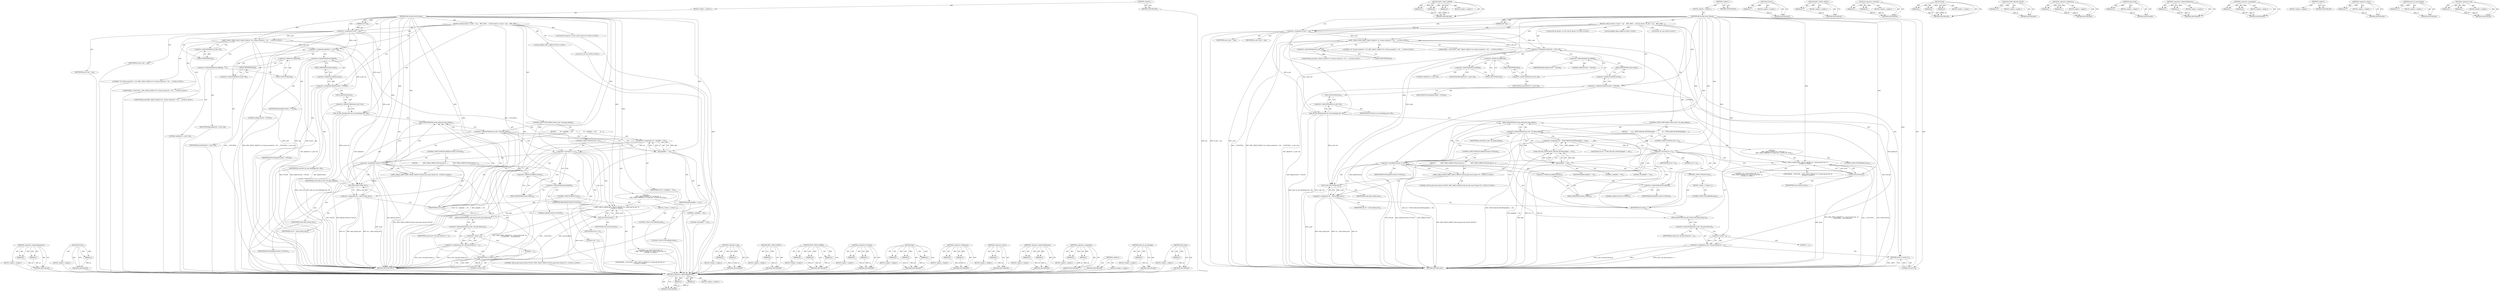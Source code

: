digraph "&lt;operator&gt;.and" {
vulnerable_140 [label=<(METHOD,&lt;operator&gt;.indirectIndexAccess)>];
vulnerable_141 [label=<(PARAM,p1)>];
vulnerable_142 [label=<(PARAM,p2)>];
vulnerable_143 [label=<(BLOCK,&lt;empty&gt;,&lt;empty&gt;)>];
vulnerable_144 [label=<(METHOD_RETURN,ANY)>];
vulnerable_166 [label=<(METHOD,strerror)>];
vulnerable_167 [label=<(PARAM,p1)>];
vulnerable_168 [label=<(BLOCK,&lt;empty&gt;,&lt;empty&gt;)>];
vulnerable_169 [label=<(METHOD_RETURN,ANY)>];
vulnerable_6 [label=<(METHOD,&lt;global&gt;)<SUB>1</SUB>>];
vulnerable_7 [label=<(BLOCK,&lt;empty&gt;,&lt;empty&gt;)<SUB>1</SUB>>];
vulnerable_8 [label=<(METHOD,btif_hh_poll_event_thread)<SUB>1</SUB>>];
vulnerable_9 [label=<(PARAM,void *arg)<SUB>1</SUB>>];
vulnerable_10 [label=<(BLOCK,{
 btif_hh_device_t *p_dev = arg;
    APPL_TRAC...,{
 btif_hh_device_t *p_dev = arg;
    APPL_TRAC...)<SUB>2</SUB>>];
vulnerable_11 [label="<(LOCAL,btif_hh_device_t* p_dev: btif_hh_device_t*)<SUB>3</SUB>>"];
vulnerable_12 [label=<(&lt;operator&gt;.assignment,*p_dev = arg)<SUB>3</SUB>>];
vulnerable_13 [label=<(IDENTIFIER,p_dev,*p_dev = arg)<SUB>3</SUB>>];
vulnerable_14 [label=<(IDENTIFIER,arg,*p_dev = arg)<SUB>3</SUB>>];
vulnerable_15 [label="<(APPL_TRACE_DEBUG,APPL_TRACE_DEBUG(&quot;%s: Thread created fd = %d&quot;, ...)<SUB>4</SUB>>"];
vulnerable_16 [label="<(LITERAL,&quot;%s: Thread created fd = %d&quot;,APPL_TRACE_DEBUG(&quot;%s: Thread created fd = %d&quot;, ...)<SUB>4</SUB>>"];
vulnerable_17 [label="<(IDENTIFIER,__FUNCTION__,APPL_TRACE_DEBUG(&quot;%s: Thread created fd = %d&quot;, ...)<SUB>4</SUB>>"];
vulnerable_18 [label=<(&lt;operator&gt;.indirectFieldAccess,p_dev-&gt;fd)<SUB>4</SUB>>];
vulnerable_19 [label="<(IDENTIFIER,p_dev,APPL_TRACE_DEBUG(&quot;%s: Thread created fd = %d&quot;, ...)<SUB>4</SUB>>"];
vulnerable_20 [label=<(FIELD_IDENTIFIER,fd,fd)<SUB>4</SUB>>];
vulnerable_21 [label="<(LOCAL,pollfd[1] pfds: pollfd[1])<SUB>5</SUB>>"];
vulnerable_22 [label="<(LOCAL,int ret: int)<SUB>6</SUB>>"];
vulnerable_23 [label=<(&lt;operator&gt;.assignment,pfds[0].fd = p_dev-&gt;fd)<SUB>8</SUB>>];
vulnerable_24 [label=<(&lt;operator&gt;.fieldAccess,pfds[0].fd)<SUB>8</SUB>>];
vulnerable_25 [label=<(&lt;operator&gt;.indirectIndexAccess,pfds[0])<SUB>8</SUB>>];
vulnerable_26 [label=<(IDENTIFIER,pfds,pfds[0].fd = p_dev-&gt;fd)<SUB>8</SUB>>];
vulnerable_27 [label=<(LITERAL,0,pfds[0].fd = p_dev-&gt;fd)<SUB>8</SUB>>];
vulnerable_28 [label=<(FIELD_IDENTIFIER,fd,fd)<SUB>8</SUB>>];
vulnerable_29 [label=<(&lt;operator&gt;.indirectFieldAccess,p_dev-&gt;fd)<SUB>8</SUB>>];
vulnerable_30 [label=<(IDENTIFIER,p_dev,pfds[0].fd = p_dev-&gt;fd)<SUB>8</SUB>>];
vulnerable_31 [label=<(FIELD_IDENTIFIER,fd,fd)<SUB>8</SUB>>];
vulnerable_32 [label=<(&lt;operator&gt;.assignment,pfds[0].events = POLLIN)<SUB>9</SUB>>];
vulnerable_33 [label=<(&lt;operator&gt;.fieldAccess,pfds[0].events)<SUB>9</SUB>>];
vulnerable_34 [label=<(&lt;operator&gt;.indirectIndexAccess,pfds[0])<SUB>9</SUB>>];
vulnerable_35 [label=<(IDENTIFIER,pfds,pfds[0].events = POLLIN)<SUB>9</SUB>>];
vulnerable_36 [label=<(LITERAL,0,pfds[0].events = POLLIN)<SUB>9</SUB>>];
vulnerable_37 [label=<(FIELD_IDENTIFIER,events,events)<SUB>9</SUB>>];
vulnerable_38 [label=<(IDENTIFIER,POLLIN,pfds[0].events = POLLIN)<SUB>9</SUB>>];
vulnerable_39 [label=<(uhid_set_non_blocking,uhid_set_non_blocking(p_dev-&gt;fd))<SUB>12</SUB>>];
vulnerable_40 [label=<(&lt;operator&gt;.indirectFieldAccess,p_dev-&gt;fd)<SUB>12</SUB>>];
vulnerable_41 [label=<(IDENTIFIER,p_dev,uhid_set_non_blocking(p_dev-&gt;fd))<SUB>12</SUB>>];
vulnerable_42 [label=<(FIELD_IDENTIFIER,fd,fd)<SUB>12</SUB>>];
vulnerable_43 [label=<(CONTROL_STRUCTURE,WHILE,while (p_dev-&gt;hh_keep_polling))<SUB>14</SUB>>];
vulnerable_44 [label=<(&lt;operator&gt;.indirectFieldAccess,p_dev-&gt;hh_keep_polling)<SUB>14</SUB>>];
vulnerable_45 [label=<(IDENTIFIER,p_dev,while (p_dev-&gt;hh_keep_polling))<SUB>14</SUB>>];
vulnerable_46 [label=<(FIELD_IDENTIFIER,hh_keep_polling,hh_keep_polling)<SUB>14</SUB>>];
vulnerable_47 [label=<(BLOCK,{
        ret = poll(pfds, 1, 50);
         if ...,{
        ret = poll(pfds, 1, 50);
         if ...)<SUB>14</SUB>>];
vulnerable_48 [label=<(&lt;operator&gt;.assignment,ret = poll(pfds, 1, 50))<SUB>15</SUB>>];
vulnerable_49 [label=<(IDENTIFIER,ret,ret = poll(pfds, 1, 50))<SUB>15</SUB>>];
vulnerable_50 [label=<(poll,poll(pfds, 1, 50))<SUB>15</SUB>>];
vulnerable_51 [label=<(IDENTIFIER,pfds,poll(pfds, 1, 50))<SUB>15</SUB>>];
vulnerable_52 [label=<(LITERAL,1,poll(pfds, 1, 50))<SUB>15</SUB>>];
vulnerable_53 [label=<(LITERAL,50,poll(pfds, 1, 50))<SUB>15</SUB>>];
vulnerable_54 [label=<(CONTROL_STRUCTURE,IF,if (ret &lt; 0))<SUB>16</SUB>>];
vulnerable_55 [label=<(&lt;operator&gt;.lessThan,ret &lt; 0)<SUB>16</SUB>>];
vulnerable_56 [label=<(IDENTIFIER,ret,ret &lt; 0)<SUB>16</SUB>>];
vulnerable_57 [label=<(LITERAL,0,ret &lt; 0)<SUB>16</SUB>>];
vulnerable_58 [label="<(BLOCK,{
             APPL_TRACE_ERROR(&quot;%s: Cannot pol...,{
             APPL_TRACE_ERROR(&quot;%s: Cannot pol...)<SUB>16</SUB>>"];
vulnerable_59 [label="<(APPL_TRACE_ERROR,APPL_TRACE_ERROR(&quot;%s: Cannot poll for fds: %s\n...)<SUB>17</SUB>>"];
vulnerable_60 [label="<(LITERAL,&quot;%s: Cannot poll for fds: %s\n&quot;,APPL_TRACE_ERROR(&quot;%s: Cannot poll for fds: %s\n...)<SUB>17</SUB>>"];
vulnerable_61 [label="<(IDENTIFIER,__FUNCTION__,APPL_TRACE_ERROR(&quot;%s: Cannot poll for fds: %s\n...)<SUB>17</SUB>>"];
vulnerable_62 [label=<(strerror,strerror(errno))<SUB>17</SUB>>];
vulnerable_63 [label=<(IDENTIFIER,errno,strerror(errno))<SUB>17</SUB>>];
vulnerable_64 [label=<(CONTROL_STRUCTURE,BREAK,break;)<SUB>18</SUB>>];
vulnerable_65 [label=<(CONTROL_STRUCTURE,IF,if (pfds[0].revents &amp; POLLIN))<SUB>20</SUB>>];
vulnerable_66 [label=<(&lt;operator&gt;.and,pfds[0].revents &amp; POLLIN)<SUB>20</SUB>>];
vulnerable_67 [label=<(&lt;operator&gt;.fieldAccess,pfds[0].revents)<SUB>20</SUB>>];
vulnerable_68 [label=<(&lt;operator&gt;.indirectIndexAccess,pfds[0])<SUB>20</SUB>>];
vulnerable_69 [label=<(IDENTIFIER,pfds,pfds[0].revents &amp; POLLIN)<SUB>20</SUB>>];
vulnerable_70 [label=<(LITERAL,0,pfds[0].revents &amp; POLLIN)<SUB>20</SUB>>];
vulnerable_71 [label=<(FIELD_IDENTIFIER,revents,revents)<SUB>20</SUB>>];
vulnerable_72 [label=<(IDENTIFIER,POLLIN,pfds[0].revents &amp; POLLIN)<SUB>20</SUB>>];
vulnerable_73 [label=<(BLOCK,{
            APPL_TRACE_DEBUG(&quot;btif_hh_poll_ev...,{
            APPL_TRACE_DEBUG(&quot;btif_hh_poll_ev...)<SUB>20</SUB>>];
vulnerable_74 [label="<(APPL_TRACE_DEBUG,APPL_TRACE_DEBUG(&quot;btif_hh_poll_event_thread: PO...)<SUB>21</SUB>>"];
vulnerable_75 [label="<(LITERAL,&quot;btif_hh_poll_event_thread: POLLIN&quot;,APPL_TRACE_DEBUG(&quot;btif_hh_poll_event_thread: PO...)<SUB>21</SUB>>"];
vulnerable_76 [label=<(&lt;operator&gt;.assignment,ret = uhid_event(p_dev))<SUB>22</SUB>>];
vulnerable_77 [label=<(IDENTIFIER,ret,ret = uhid_event(p_dev))<SUB>22</SUB>>];
vulnerable_78 [label=<(uhid_event,uhid_event(p_dev))<SUB>22</SUB>>];
vulnerable_79 [label=<(IDENTIFIER,p_dev,uhid_event(p_dev))<SUB>22</SUB>>];
vulnerable_80 [label=<(CONTROL_STRUCTURE,IF,if (ret))<SUB>23</SUB>>];
vulnerable_81 [label=<(IDENTIFIER,ret,if (ret))<SUB>23</SUB>>];
vulnerable_82 [label=<(BLOCK,{
 break;
 },{
 break;
 })<SUB>23</SUB>>];
vulnerable_83 [label=<(CONTROL_STRUCTURE,BREAK,break;)<SUB>24</SUB>>];
vulnerable_84 [label=<(&lt;operator&gt;.assignment,p_dev-&gt;hh_poll_thread_id = -1)<SUB>29</SUB>>];
vulnerable_85 [label=<(&lt;operator&gt;.indirectFieldAccess,p_dev-&gt;hh_poll_thread_id)<SUB>29</SUB>>];
vulnerable_86 [label=<(IDENTIFIER,p_dev,p_dev-&gt;hh_poll_thread_id = -1)<SUB>29</SUB>>];
vulnerable_87 [label=<(FIELD_IDENTIFIER,hh_poll_thread_id,hh_poll_thread_id)<SUB>29</SUB>>];
vulnerable_88 [label=<(&lt;operator&gt;.minus,-1)<SUB>29</SUB>>];
vulnerable_89 [label=<(LITERAL,1,-1)<SUB>29</SUB>>];
vulnerable_90 [label=<(RETURN,return 0;,return 0;)<SUB>30</SUB>>];
vulnerable_91 [label=<(LITERAL,0,return 0;)<SUB>30</SUB>>];
vulnerable_92 [label=<(METHOD_RETURN,void*)<SUB>1</SUB>>];
vulnerable_94 [label=<(METHOD_RETURN,ANY)<SUB>1</SUB>>];
vulnerable_170 [label=<(METHOD,&lt;operator&gt;.and)>];
vulnerable_171 [label=<(PARAM,p1)>];
vulnerable_172 [label=<(PARAM,p2)>];
vulnerable_173 [label=<(BLOCK,&lt;empty&gt;,&lt;empty&gt;)>];
vulnerable_174 [label=<(METHOD_RETURN,ANY)>];
vulnerable_126 [label=<(METHOD,APPL_TRACE_DEBUG)>];
vulnerable_127 [label=<(PARAM,p1)>];
vulnerable_128 [label=<(BLOCK,&lt;empty&gt;,&lt;empty&gt;)>];
vulnerable_129 [label=<(METHOD_RETURN,ANY)>];
vulnerable_160 [label=<(METHOD,APPL_TRACE_ERROR)>];
vulnerable_161 [label=<(PARAM,p1)>];
vulnerable_162 [label=<(PARAM,p2)>];
vulnerable_163 [label=<(PARAM,p3)>];
vulnerable_164 [label=<(BLOCK,&lt;empty&gt;,&lt;empty&gt;)>];
vulnerable_165 [label=<(METHOD_RETURN,ANY)>];
vulnerable_155 [label=<(METHOD,&lt;operator&gt;.lessThan)>];
vulnerable_156 [label=<(PARAM,p1)>];
vulnerable_157 [label=<(PARAM,p2)>];
vulnerable_158 [label=<(BLOCK,&lt;empty&gt;,&lt;empty&gt;)>];
vulnerable_159 [label=<(METHOD_RETURN,ANY)>];
vulnerable_149 [label=<(METHOD,poll)>];
vulnerable_150 [label=<(PARAM,p1)>];
vulnerable_151 [label=<(PARAM,p2)>];
vulnerable_152 [label=<(PARAM,p3)>];
vulnerable_153 [label=<(BLOCK,&lt;empty&gt;,&lt;empty&gt;)>];
vulnerable_154 [label=<(METHOD_RETURN,ANY)>];
vulnerable_135 [label=<(METHOD,&lt;operator&gt;.fieldAccess)>];
vulnerable_136 [label=<(PARAM,p1)>];
vulnerable_137 [label=<(PARAM,p2)>];
vulnerable_138 [label=<(BLOCK,&lt;empty&gt;,&lt;empty&gt;)>];
vulnerable_139 [label=<(METHOD_RETURN,ANY)>];
vulnerable_179 [label=<(METHOD,&lt;operator&gt;.minus)>];
vulnerable_180 [label=<(PARAM,p1)>];
vulnerable_181 [label=<(BLOCK,&lt;empty&gt;,&lt;empty&gt;)>];
vulnerable_182 [label=<(METHOD_RETURN,ANY)>];
vulnerable_130 [label=<(METHOD,&lt;operator&gt;.indirectFieldAccess)>];
vulnerable_131 [label=<(PARAM,p1)>];
vulnerable_132 [label=<(PARAM,p2)>];
vulnerable_133 [label=<(BLOCK,&lt;empty&gt;,&lt;empty&gt;)>];
vulnerable_134 [label=<(METHOD_RETURN,ANY)>];
vulnerable_121 [label=<(METHOD,&lt;operator&gt;.assignment)>];
vulnerable_122 [label=<(PARAM,p1)>];
vulnerable_123 [label=<(PARAM,p2)>];
vulnerable_124 [label=<(BLOCK,&lt;empty&gt;,&lt;empty&gt;)>];
vulnerable_125 [label=<(METHOD_RETURN,ANY)>];
vulnerable_115 [label=<(METHOD,&lt;global&gt;)<SUB>1</SUB>>];
vulnerable_116 [label=<(BLOCK,&lt;empty&gt;,&lt;empty&gt;)>];
vulnerable_117 [label=<(METHOD_RETURN,ANY)>];
vulnerable_145 [label=<(METHOD,uhid_set_non_blocking)>];
vulnerable_146 [label=<(PARAM,p1)>];
vulnerable_147 [label=<(BLOCK,&lt;empty&gt;,&lt;empty&gt;)>];
vulnerable_148 [label=<(METHOD_RETURN,ANY)>];
vulnerable_175 [label=<(METHOD,uhid_event)>];
vulnerable_176 [label=<(PARAM,p1)>];
vulnerable_177 [label=<(BLOCK,&lt;empty&gt;,&lt;empty&gt;)>];
vulnerable_178 [label=<(METHOD_RETURN,ANY)>];
fixed_141 [label=<(METHOD,&lt;operator&gt;.indirectIndexAccess)>];
fixed_142 [label=<(PARAM,p1)>];
fixed_143 [label=<(PARAM,p2)>];
fixed_144 [label=<(BLOCK,&lt;empty&gt;,&lt;empty&gt;)>];
fixed_145 [label=<(METHOD_RETURN,ANY)>];
fixed_165 [label=<(METHOD,APPL_TRACE_ERROR)>];
fixed_166 [label=<(PARAM,p1)>];
fixed_167 [label=<(PARAM,p2)>];
fixed_168 [label=<(PARAM,p3)>];
fixed_169 [label=<(BLOCK,&lt;empty&gt;,&lt;empty&gt;)>];
fixed_170 [label=<(METHOD_RETURN,ANY)>];
fixed_6 [label=<(METHOD,&lt;global&gt;)<SUB>1</SUB>>];
fixed_7 [label=<(BLOCK,&lt;empty&gt;,&lt;empty&gt;)<SUB>1</SUB>>];
fixed_8 [label=<(METHOD,btif_hh_poll_event_thread)<SUB>1</SUB>>];
fixed_9 [label=<(PARAM,void *arg)<SUB>1</SUB>>];
fixed_10 [label=<(BLOCK,{
 btif_hh_device_t *p_dev = arg;
    APPL_TRAC...,{
 btif_hh_device_t *p_dev = arg;
    APPL_TRAC...)<SUB>2</SUB>>];
fixed_11 [label="<(LOCAL,btif_hh_device_t* p_dev: btif_hh_device_t*)<SUB>3</SUB>>"];
fixed_12 [label=<(&lt;operator&gt;.assignment,*p_dev = arg)<SUB>3</SUB>>];
fixed_13 [label=<(IDENTIFIER,p_dev,*p_dev = arg)<SUB>3</SUB>>];
fixed_14 [label=<(IDENTIFIER,arg,*p_dev = arg)<SUB>3</SUB>>];
fixed_15 [label="<(APPL_TRACE_DEBUG,APPL_TRACE_DEBUG(&quot;%s: Thread created fd = %d&quot;, ...)<SUB>4</SUB>>"];
fixed_16 [label="<(LITERAL,&quot;%s: Thread created fd = %d&quot;,APPL_TRACE_DEBUG(&quot;%s: Thread created fd = %d&quot;, ...)<SUB>4</SUB>>"];
fixed_17 [label="<(IDENTIFIER,__FUNCTION__,APPL_TRACE_DEBUG(&quot;%s: Thread created fd = %d&quot;, ...)<SUB>4</SUB>>"];
fixed_18 [label=<(&lt;operator&gt;.indirectFieldAccess,p_dev-&gt;fd)<SUB>4</SUB>>];
fixed_19 [label="<(IDENTIFIER,p_dev,APPL_TRACE_DEBUG(&quot;%s: Thread created fd = %d&quot;, ...)<SUB>4</SUB>>"];
fixed_20 [label=<(FIELD_IDENTIFIER,fd,fd)<SUB>4</SUB>>];
fixed_21 [label="<(LOCAL,pollfd[1] pfds: pollfd[1])<SUB>5</SUB>>"];
fixed_22 [label="<(LOCAL,int ret: int)<SUB>6</SUB>>"];
fixed_23 [label=<(&lt;operator&gt;.assignment,pfds[0].fd = p_dev-&gt;fd)<SUB>8</SUB>>];
fixed_24 [label=<(&lt;operator&gt;.fieldAccess,pfds[0].fd)<SUB>8</SUB>>];
fixed_25 [label=<(&lt;operator&gt;.indirectIndexAccess,pfds[0])<SUB>8</SUB>>];
fixed_26 [label=<(IDENTIFIER,pfds,pfds[0].fd = p_dev-&gt;fd)<SUB>8</SUB>>];
fixed_27 [label=<(LITERAL,0,pfds[0].fd = p_dev-&gt;fd)<SUB>8</SUB>>];
fixed_28 [label=<(FIELD_IDENTIFIER,fd,fd)<SUB>8</SUB>>];
fixed_29 [label=<(&lt;operator&gt;.indirectFieldAccess,p_dev-&gt;fd)<SUB>8</SUB>>];
fixed_30 [label=<(IDENTIFIER,p_dev,pfds[0].fd = p_dev-&gt;fd)<SUB>8</SUB>>];
fixed_31 [label=<(FIELD_IDENTIFIER,fd,fd)<SUB>8</SUB>>];
fixed_32 [label=<(&lt;operator&gt;.assignment,pfds[0].events = POLLIN)<SUB>9</SUB>>];
fixed_33 [label=<(&lt;operator&gt;.fieldAccess,pfds[0].events)<SUB>9</SUB>>];
fixed_34 [label=<(&lt;operator&gt;.indirectIndexAccess,pfds[0])<SUB>9</SUB>>];
fixed_35 [label=<(IDENTIFIER,pfds,pfds[0].events = POLLIN)<SUB>9</SUB>>];
fixed_36 [label=<(LITERAL,0,pfds[0].events = POLLIN)<SUB>9</SUB>>];
fixed_37 [label=<(FIELD_IDENTIFIER,events,events)<SUB>9</SUB>>];
fixed_38 [label=<(IDENTIFIER,POLLIN,pfds[0].events = POLLIN)<SUB>9</SUB>>];
fixed_39 [label=<(uhid_set_non_blocking,uhid_set_non_blocking(p_dev-&gt;fd))<SUB>12</SUB>>];
fixed_40 [label=<(&lt;operator&gt;.indirectFieldAccess,p_dev-&gt;fd)<SUB>12</SUB>>];
fixed_41 [label=<(IDENTIFIER,p_dev,uhid_set_non_blocking(p_dev-&gt;fd))<SUB>12</SUB>>];
fixed_42 [label=<(FIELD_IDENTIFIER,fd,fd)<SUB>12</SUB>>];
fixed_43 [label=<(CONTROL_STRUCTURE,WHILE,while (p_dev-&gt;hh_keep_polling))<SUB>14</SUB>>];
fixed_44 [label=<(&lt;operator&gt;.indirectFieldAccess,p_dev-&gt;hh_keep_polling)<SUB>14</SUB>>];
fixed_45 [label=<(IDENTIFIER,p_dev,while (p_dev-&gt;hh_keep_polling))<SUB>14</SUB>>];
fixed_46 [label=<(FIELD_IDENTIFIER,hh_keep_polling,hh_keep_polling)<SUB>14</SUB>>];
fixed_47 [label=<(BLOCK,{
        ret = TEMP_FAILURE_RETRY(poll(pfds, 1...,{
        ret = TEMP_FAILURE_RETRY(poll(pfds, 1...)<SUB>14</SUB>>];
fixed_48 [label=<(&lt;operator&gt;.assignment,ret = TEMP_FAILURE_RETRY(poll(pfds, 1, 50)))<SUB>15</SUB>>];
fixed_49 [label=<(IDENTIFIER,ret,ret = TEMP_FAILURE_RETRY(poll(pfds, 1, 50)))<SUB>15</SUB>>];
fixed_50 [label=<(TEMP_FAILURE_RETRY,TEMP_FAILURE_RETRY(poll(pfds, 1, 50)))<SUB>15</SUB>>];
fixed_51 [label=<(poll,poll(pfds, 1, 50))<SUB>15</SUB>>];
fixed_52 [label=<(IDENTIFIER,pfds,poll(pfds, 1, 50))<SUB>15</SUB>>];
fixed_53 [label=<(LITERAL,1,poll(pfds, 1, 50))<SUB>15</SUB>>];
fixed_54 [label=<(LITERAL,50,poll(pfds, 1, 50))<SUB>15</SUB>>];
fixed_55 [label=<(CONTROL_STRUCTURE,IF,if (ret &lt; 0))<SUB>16</SUB>>];
fixed_56 [label=<(&lt;operator&gt;.lessThan,ret &lt; 0)<SUB>16</SUB>>];
fixed_57 [label=<(IDENTIFIER,ret,ret &lt; 0)<SUB>16</SUB>>];
fixed_58 [label=<(LITERAL,0,ret &lt; 0)<SUB>16</SUB>>];
fixed_59 [label="<(BLOCK,{
             APPL_TRACE_ERROR(&quot;%s: Cannot pol...,{
             APPL_TRACE_ERROR(&quot;%s: Cannot pol...)<SUB>16</SUB>>"];
fixed_60 [label="<(APPL_TRACE_ERROR,APPL_TRACE_ERROR(&quot;%s: Cannot poll for fds: %s\n...)<SUB>17</SUB>>"];
fixed_61 [label="<(LITERAL,&quot;%s: Cannot poll for fds: %s\n&quot;,APPL_TRACE_ERROR(&quot;%s: Cannot poll for fds: %s\n...)<SUB>17</SUB>>"];
fixed_62 [label="<(IDENTIFIER,__FUNCTION__,APPL_TRACE_ERROR(&quot;%s: Cannot poll for fds: %s\n...)<SUB>17</SUB>>"];
fixed_63 [label=<(strerror,strerror(errno))<SUB>17</SUB>>];
fixed_64 [label=<(IDENTIFIER,errno,strerror(errno))<SUB>17</SUB>>];
fixed_65 [label=<(CONTROL_STRUCTURE,BREAK,break;)<SUB>18</SUB>>];
fixed_66 [label=<(CONTROL_STRUCTURE,IF,if (pfds[0].revents &amp; POLLIN))<SUB>20</SUB>>];
fixed_67 [label=<(&lt;operator&gt;.and,pfds[0].revents &amp; POLLIN)<SUB>20</SUB>>];
fixed_68 [label=<(&lt;operator&gt;.fieldAccess,pfds[0].revents)<SUB>20</SUB>>];
fixed_69 [label=<(&lt;operator&gt;.indirectIndexAccess,pfds[0])<SUB>20</SUB>>];
fixed_70 [label=<(IDENTIFIER,pfds,pfds[0].revents &amp; POLLIN)<SUB>20</SUB>>];
fixed_71 [label=<(LITERAL,0,pfds[0].revents &amp; POLLIN)<SUB>20</SUB>>];
fixed_72 [label=<(FIELD_IDENTIFIER,revents,revents)<SUB>20</SUB>>];
fixed_73 [label=<(IDENTIFIER,POLLIN,pfds[0].revents &amp; POLLIN)<SUB>20</SUB>>];
fixed_74 [label=<(BLOCK,{
            APPL_TRACE_DEBUG(&quot;btif_hh_poll_ev...,{
            APPL_TRACE_DEBUG(&quot;btif_hh_poll_ev...)<SUB>20</SUB>>];
fixed_75 [label="<(APPL_TRACE_DEBUG,APPL_TRACE_DEBUG(&quot;btif_hh_poll_event_thread: PO...)<SUB>21</SUB>>"];
fixed_76 [label="<(LITERAL,&quot;btif_hh_poll_event_thread: POLLIN&quot;,APPL_TRACE_DEBUG(&quot;btif_hh_poll_event_thread: PO...)<SUB>21</SUB>>"];
fixed_77 [label=<(&lt;operator&gt;.assignment,ret = uhid_event(p_dev))<SUB>22</SUB>>];
fixed_78 [label=<(IDENTIFIER,ret,ret = uhid_event(p_dev))<SUB>22</SUB>>];
fixed_79 [label=<(uhid_event,uhid_event(p_dev))<SUB>22</SUB>>];
fixed_80 [label=<(IDENTIFIER,p_dev,uhid_event(p_dev))<SUB>22</SUB>>];
fixed_81 [label=<(CONTROL_STRUCTURE,IF,if (ret))<SUB>23</SUB>>];
fixed_82 [label=<(IDENTIFIER,ret,if (ret))<SUB>23</SUB>>];
fixed_83 [label=<(BLOCK,{
 break;
 },{
 break;
 })<SUB>23</SUB>>];
fixed_84 [label=<(CONTROL_STRUCTURE,BREAK,break;)<SUB>24</SUB>>];
fixed_85 [label=<(&lt;operator&gt;.assignment,p_dev-&gt;hh_poll_thread_id = -1)<SUB>29</SUB>>];
fixed_86 [label=<(&lt;operator&gt;.indirectFieldAccess,p_dev-&gt;hh_poll_thread_id)<SUB>29</SUB>>];
fixed_87 [label=<(IDENTIFIER,p_dev,p_dev-&gt;hh_poll_thread_id = -1)<SUB>29</SUB>>];
fixed_88 [label=<(FIELD_IDENTIFIER,hh_poll_thread_id,hh_poll_thread_id)<SUB>29</SUB>>];
fixed_89 [label=<(&lt;operator&gt;.minus,-1)<SUB>29</SUB>>];
fixed_90 [label=<(LITERAL,1,-1)<SUB>29</SUB>>];
fixed_91 [label=<(RETURN,return 0;,return 0;)<SUB>30</SUB>>];
fixed_92 [label=<(LITERAL,0,return 0;)<SUB>30</SUB>>];
fixed_93 [label=<(METHOD_RETURN,void*)<SUB>1</SUB>>];
fixed_95 [label=<(METHOD_RETURN,ANY)<SUB>1</SUB>>];
fixed_171 [label=<(METHOD,strerror)>];
fixed_172 [label=<(PARAM,p1)>];
fixed_173 [label=<(BLOCK,&lt;empty&gt;,&lt;empty&gt;)>];
fixed_174 [label=<(METHOD_RETURN,ANY)>];
fixed_127 [label=<(METHOD,APPL_TRACE_DEBUG)>];
fixed_128 [label=<(PARAM,p1)>];
fixed_129 [label=<(BLOCK,&lt;empty&gt;,&lt;empty&gt;)>];
fixed_130 [label=<(METHOD_RETURN,ANY)>];
fixed_160 [label=<(METHOD,&lt;operator&gt;.lessThan)>];
fixed_161 [label=<(PARAM,p1)>];
fixed_162 [label=<(PARAM,p2)>];
fixed_163 [label=<(BLOCK,&lt;empty&gt;,&lt;empty&gt;)>];
fixed_164 [label=<(METHOD_RETURN,ANY)>];
fixed_154 [label=<(METHOD,poll)>];
fixed_155 [label=<(PARAM,p1)>];
fixed_156 [label=<(PARAM,p2)>];
fixed_157 [label=<(PARAM,p3)>];
fixed_158 [label=<(BLOCK,&lt;empty&gt;,&lt;empty&gt;)>];
fixed_159 [label=<(METHOD_RETURN,ANY)>];
fixed_150 [label=<(METHOD,TEMP_FAILURE_RETRY)>];
fixed_151 [label=<(PARAM,p1)>];
fixed_152 [label=<(BLOCK,&lt;empty&gt;,&lt;empty&gt;)>];
fixed_153 [label=<(METHOD_RETURN,ANY)>];
fixed_136 [label=<(METHOD,&lt;operator&gt;.fieldAccess)>];
fixed_137 [label=<(PARAM,p1)>];
fixed_138 [label=<(PARAM,p2)>];
fixed_139 [label=<(BLOCK,&lt;empty&gt;,&lt;empty&gt;)>];
fixed_140 [label=<(METHOD_RETURN,ANY)>];
fixed_180 [label=<(METHOD,uhid_event)>];
fixed_181 [label=<(PARAM,p1)>];
fixed_182 [label=<(BLOCK,&lt;empty&gt;,&lt;empty&gt;)>];
fixed_183 [label=<(METHOD_RETURN,ANY)>];
fixed_131 [label=<(METHOD,&lt;operator&gt;.indirectFieldAccess)>];
fixed_132 [label=<(PARAM,p1)>];
fixed_133 [label=<(PARAM,p2)>];
fixed_134 [label=<(BLOCK,&lt;empty&gt;,&lt;empty&gt;)>];
fixed_135 [label=<(METHOD_RETURN,ANY)>];
fixed_122 [label=<(METHOD,&lt;operator&gt;.assignment)>];
fixed_123 [label=<(PARAM,p1)>];
fixed_124 [label=<(PARAM,p2)>];
fixed_125 [label=<(BLOCK,&lt;empty&gt;,&lt;empty&gt;)>];
fixed_126 [label=<(METHOD_RETURN,ANY)>];
fixed_116 [label=<(METHOD,&lt;global&gt;)<SUB>1</SUB>>];
fixed_117 [label=<(BLOCK,&lt;empty&gt;,&lt;empty&gt;)>];
fixed_118 [label=<(METHOD_RETURN,ANY)>];
fixed_184 [label=<(METHOD,&lt;operator&gt;.minus)>];
fixed_185 [label=<(PARAM,p1)>];
fixed_186 [label=<(BLOCK,&lt;empty&gt;,&lt;empty&gt;)>];
fixed_187 [label=<(METHOD_RETURN,ANY)>];
fixed_146 [label=<(METHOD,uhid_set_non_blocking)>];
fixed_147 [label=<(PARAM,p1)>];
fixed_148 [label=<(BLOCK,&lt;empty&gt;,&lt;empty&gt;)>];
fixed_149 [label=<(METHOD_RETURN,ANY)>];
fixed_175 [label=<(METHOD,&lt;operator&gt;.and)>];
fixed_176 [label=<(PARAM,p1)>];
fixed_177 [label=<(PARAM,p2)>];
fixed_178 [label=<(BLOCK,&lt;empty&gt;,&lt;empty&gt;)>];
fixed_179 [label=<(METHOD_RETURN,ANY)>];
vulnerable_140 -> vulnerable_141  [key=0, label="AST: "];
vulnerable_140 -> vulnerable_141  [key=1, label="DDG: "];
vulnerable_140 -> vulnerable_143  [key=0, label="AST: "];
vulnerable_140 -> vulnerable_142  [key=0, label="AST: "];
vulnerable_140 -> vulnerable_142  [key=1, label="DDG: "];
vulnerable_140 -> vulnerable_144  [key=0, label="AST: "];
vulnerable_140 -> vulnerable_144  [key=1, label="CFG: "];
vulnerable_141 -> vulnerable_144  [key=0, label="DDG: p1"];
vulnerable_142 -> vulnerable_144  [key=0, label="DDG: p2"];
vulnerable_143 -> fixed_141  [key=0];
vulnerable_144 -> fixed_141  [key=0];
vulnerable_166 -> vulnerable_167  [key=0, label="AST: "];
vulnerable_166 -> vulnerable_167  [key=1, label="DDG: "];
vulnerable_166 -> vulnerable_168  [key=0, label="AST: "];
vulnerable_166 -> vulnerable_169  [key=0, label="AST: "];
vulnerable_166 -> vulnerable_169  [key=1, label="CFG: "];
vulnerable_167 -> vulnerable_169  [key=0, label="DDG: p1"];
vulnerable_168 -> fixed_141  [key=0];
vulnerable_169 -> fixed_141  [key=0];
vulnerable_6 -> vulnerable_7  [key=0, label="AST: "];
vulnerable_6 -> vulnerable_94  [key=0, label="AST: "];
vulnerable_6 -> vulnerable_94  [key=1, label="CFG: "];
vulnerable_7 -> vulnerable_8  [key=0, label="AST: "];
vulnerable_8 -> vulnerable_9  [key=0, label="AST: "];
vulnerable_8 -> vulnerable_9  [key=1, label="DDG: "];
vulnerable_8 -> vulnerable_10  [key=0, label="AST: "];
vulnerable_8 -> vulnerable_92  [key=0, label="AST: "];
vulnerable_8 -> vulnerable_12  [key=0, label="CFG: "];
vulnerable_8 -> vulnerable_12  [key=1, label="DDG: "];
vulnerable_8 -> vulnerable_32  [key=0, label="DDG: "];
vulnerable_8 -> vulnerable_90  [key=0, label="DDG: "];
vulnerable_8 -> vulnerable_15  [key=0, label="DDG: "];
vulnerable_8 -> vulnerable_91  [key=0, label="DDG: "];
vulnerable_8 -> vulnerable_88  [key=0, label="DDG: "];
vulnerable_8 -> vulnerable_50  [key=0, label="DDG: "];
vulnerable_8 -> vulnerable_55  [key=0, label="DDG: "];
vulnerable_8 -> vulnerable_66  [key=0, label="DDG: "];
vulnerable_8 -> vulnerable_59  [key=0, label="DDG: "];
vulnerable_8 -> vulnerable_74  [key=0, label="DDG: "];
vulnerable_8 -> vulnerable_81  [key=0, label="DDG: "];
vulnerable_8 -> vulnerable_62  [key=0, label="DDG: "];
vulnerable_8 -> vulnerable_78  [key=0, label="DDG: "];
vulnerable_9 -> vulnerable_12  [key=0, label="DDG: arg"];
vulnerable_10 -> vulnerable_11  [key=0, label="AST: "];
vulnerable_10 -> vulnerable_12  [key=0, label="AST: "];
vulnerable_10 -> vulnerable_15  [key=0, label="AST: "];
vulnerable_10 -> vulnerable_21  [key=0, label="AST: "];
vulnerable_10 -> vulnerable_22  [key=0, label="AST: "];
vulnerable_10 -> vulnerable_23  [key=0, label="AST: "];
vulnerable_10 -> vulnerable_32  [key=0, label="AST: "];
vulnerable_10 -> vulnerable_39  [key=0, label="AST: "];
vulnerable_10 -> vulnerable_43  [key=0, label="AST: "];
vulnerable_10 -> vulnerable_84  [key=0, label="AST: "];
vulnerable_10 -> vulnerable_90  [key=0, label="AST: "];
vulnerable_11 -> fixed_141  [key=0];
vulnerable_12 -> vulnerable_13  [key=0, label="AST: "];
vulnerable_12 -> vulnerable_14  [key=0, label="AST: "];
vulnerable_12 -> vulnerable_20  [key=0, label="CFG: "];
vulnerable_12 -> vulnerable_92  [key=0, label="DDG: p_dev"];
vulnerable_12 -> vulnerable_92  [key=1, label="DDG: arg"];
vulnerable_12 -> vulnerable_92  [key=2, label="DDG: *p_dev = arg"];
vulnerable_12 -> vulnerable_23  [key=0, label="DDG: p_dev"];
vulnerable_12 -> vulnerable_15  [key=0, label="DDG: p_dev"];
vulnerable_12 -> vulnerable_39  [key=0, label="DDG: p_dev"];
vulnerable_12 -> vulnerable_78  [key=0, label="DDG: p_dev"];
vulnerable_13 -> fixed_141  [key=0];
vulnerable_14 -> fixed_141  [key=0];
vulnerable_15 -> vulnerable_16  [key=0, label="AST: "];
vulnerable_15 -> vulnerable_17  [key=0, label="AST: "];
vulnerable_15 -> vulnerable_18  [key=0, label="AST: "];
vulnerable_15 -> vulnerable_25  [key=0, label="CFG: "];
vulnerable_15 -> vulnerable_92  [key=0, label="DDG: __FUNCTION__"];
vulnerable_15 -> vulnerable_92  [key=1, label="DDG: APPL_TRACE_DEBUG(&quot;%s: Thread created fd = %d&quot;, __FUNCTION__, p_dev-&gt;fd)"];
vulnerable_15 -> vulnerable_23  [key=0, label="DDG: p_dev-&gt;fd"];
vulnerable_15 -> vulnerable_39  [key=0, label="DDG: p_dev-&gt;fd"];
vulnerable_15 -> vulnerable_59  [key=0, label="DDG: __FUNCTION__"];
vulnerable_16 -> fixed_141  [key=0];
vulnerable_17 -> fixed_141  [key=0];
vulnerable_18 -> vulnerable_19  [key=0, label="AST: "];
vulnerable_18 -> vulnerable_20  [key=0, label="AST: "];
vulnerable_18 -> vulnerable_15  [key=0, label="CFG: "];
vulnerable_19 -> fixed_141  [key=0];
vulnerable_20 -> vulnerable_18  [key=0, label="CFG: "];
vulnerable_21 -> fixed_141  [key=0];
vulnerable_22 -> fixed_141  [key=0];
vulnerable_23 -> vulnerable_24  [key=0, label="AST: "];
vulnerable_23 -> vulnerable_29  [key=0, label="AST: "];
vulnerable_23 -> vulnerable_34  [key=0, label="CFG: "];
vulnerable_23 -> vulnerable_92  [key=0, label="DDG: pfds[0].fd"];
vulnerable_23 -> vulnerable_92  [key=1, label="DDG: pfds[0].fd = p_dev-&gt;fd"];
vulnerable_24 -> vulnerable_25  [key=0, label="AST: "];
vulnerable_24 -> vulnerable_28  [key=0, label="AST: "];
vulnerable_24 -> vulnerable_31  [key=0, label="CFG: "];
vulnerable_25 -> vulnerable_26  [key=0, label="AST: "];
vulnerable_25 -> vulnerable_27  [key=0, label="AST: "];
vulnerable_25 -> vulnerable_28  [key=0, label="CFG: "];
vulnerable_26 -> fixed_141  [key=0];
vulnerable_27 -> fixed_141  [key=0];
vulnerable_28 -> vulnerable_24  [key=0, label="CFG: "];
vulnerable_29 -> vulnerable_30  [key=0, label="AST: "];
vulnerable_29 -> vulnerable_31  [key=0, label="AST: "];
vulnerable_29 -> vulnerable_23  [key=0, label="CFG: "];
vulnerable_30 -> fixed_141  [key=0];
vulnerable_31 -> vulnerable_29  [key=0, label="CFG: "];
vulnerable_32 -> vulnerable_33  [key=0, label="AST: "];
vulnerable_32 -> vulnerable_38  [key=0, label="AST: "];
vulnerable_32 -> vulnerable_42  [key=0, label="CFG: "];
vulnerable_32 -> vulnerable_92  [key=0, label="DDG: pfds[0].events"];
vulnerable_32 -> vulnerable_92  [key=1, label="DDG: POLLIN"];
vulnerable_32 -> vulnerable_92  [key=2, label="DDG: pfds[0].events = POLLIN"];
vulnerable_33 -> vulnerable_34  [key=0, label="AST: "];
vulnerable_33 -> vulnerable_37  [key=0, label="AST: "];
vulnerable_33 -> vulnerable_32  [key=0, label="CFG: "];
vulnerable_34 -> vulnerable_35  [key=0, label="AST: "];
vulnerable_34 -> vulnerable_36  [key=0, label="AST: "];
vulnerable_34 -> vulnerable_37  [key=0, label="CFG: "];
vulnerable_35 -> fixed_141  [key=0];
vulnerable_36 -> fixed_141  [key=0];
vulnerable_37 -> vulnerable_33  [key=0, label="CFG: "];
vulnerable_38 -> fixed_141  [key=0];
vulnerable_39 -> vulnerable_40  [key=0, label="AST: "];
vulnerable_39 -> vulnerable_46  [key=0, label="CFG: "];
vulnerable_39 -> vulnerable_92  [key=0, label="DDG: p_dev-&gt;fd"];
vulnerable_39 -> vulnerable_92  [key=1, label="DDG: uhid_set_non_blocking(p_dev-&gt;fd)"];
vulnerable_39 -> vulnerable_78  [key=0, label="DDG: p_dev-&gt;fd"];
vulnerable_40 -> vulnerable_41  [key=0, label="AST: "];
vulnerable_40 -> vulnerable_42  [key=0, label="AST: "];
vulnerable_40 -> vulnerable_39  [key=0, label="CFG: "];
vulnerable_41 -> fixed_141  [key=0];
vulnerable_42 -> vulnerable_40  [key=0, label="CFG: "];
vulnerable_43 -> vulnerable_44  [key=0, label="AST: "];
vulnerable_43 -> vulnerable_47  [key=0, label="AST: "];
vulnerable_44 -> vulnerable_45  [key=0, label="AST: "];
vulnerable_44 -> vulnerable_46  [key=0, label="AST: "];
vulnerable_44 -> vulnerable_50  [key=0, label="CFG: "];
vulnerable_44 -> vulnerable_50  [key=1, label="CDG: "];
vulnerable_44 -> vulnerable_87  [key=0, label="CFG: "];
vulnerable_44 -> vulnerable_48  [key=0, label="CDG: "];
vulnerable_44 -> vulnerable_55  [key=0, label="CDG: "];
vulnerable_45 -> fixed_141  [key=0];
vulnerable_46 -> vulnerable_44  [key=0, label="CFG: "];
vulnerable_47 -> vulnerable_48  [key=0, label="AST: "];
vulnerable_47 -> vulnerable_54  [key=0, label="AST: "];
vulnerable_47 -> vulnerable_65  [key=0, label="AST: "];
vulnerable_48 -> vulnerable_49  [key=0, label="AST: "];
vulnerable_48 -> vulnerable_50  [key=0, label="AST: "];
vulnerable_48 -> vulnerable_55  [key=0, label="CFG: "];
vulnerable_48 -> vulnerable_55  [key=1, label="DDG: ret"];
vulnerable_48 -> vulnerable_92  [key=0, label="DDG: poll(pfds, 1, 50)"];
vulnerable_48 -> vulnerable_92  [key=1, label="DDG: ret = poll(pfds, 1, 50)"];
vulnerable_49 -> fixed_141  [key=0];
vulnerable_50 -> vulnerable_51  [key=0, label="AST: "];
vulnerable_50 -> vulnerable_52  [key=0, label="AST: "];
vulnerable_50 -> vulnerable_53  [key=0, label="AST: "];
vulnerable_50 -> vulnerable_48  [key=0, label="CFG: "];
vulnerable_50 -> vulnerable_48  [key=1, label="DDG: pfds"];
vulnerable_50 -> vulnerable_48  [key=2, label="DDG: 1"];
vulnerable_50 -> vulnerable_48  [key=3, label="DDG: 50"];
vulnerable_50 -> vulnerable_92  [key=0, label="DDG: pfds"];
vulnerable_51 -> fixed_141  [key=0];
vulnerable_52 -> fixed_141  [key=0];
vulnerable_53 -> fixed_141  [key=0];
vulnerable_54 -> vulnerable_55  [key=0, label="AST: "];
vulnerable_54 -> vulnerable_58  [key=0, label="AST: "];
vulnerable_55 -> vulnerable_56  [key=0, label="AST: "];
vulnerable_55 -> vulnerable_57  [key=0, label="AST: "];
vulnerable_55 -> vulnerable_62  [key=0, label="CFG: "];
vulnerable_55 -> vulnerable_62  [key=1, label="CDG: "];
vulnerable_55 -> vulnerable_68  [key=0, label="CFG: "];
vulnerable_55 -> vulnerable_68  [key=1, label="CDG: "];
vulnerable_55 -> vulnerable_92  [key=0, label="DDG: ret"];
vulnerable_55 -> vulnerable_92  [key=1, label="DDG: ret &lt; 0"];
vulnerable_55 -> vulnerable_66  [key=0, label="CDG: "];
vulnerable_55 -> vulnerable_71  [key=0, label="CDG: "];
vulnerable_55 -> vulnerable_67  [key=0, label="CDG: "];
vulnerable_55 -> vulnerable_59  [key=0, label="CDG: "];
vulnerable_56 -> fixed_141  [key=0];
vulnerable_57 -> fixed_141  [key=0];
vulnerable_58 -> vulnerable_59  [key=0, label="AST: "];
vulnerable_58 -> vulnerable_64  [key=0, label="AST: "];
vulnerable_59 -> vulnerable_60  [key=0, label="AST: "];
vulnerable_59 -> vulnerable_61  [key=0, label="AST: "];
vulnerable_59 -> vulnerable_62  [key=0, label="AST: "];
vulnerable_59 -> vulnerable_87  [key=0, label="CFG: "];
vulnerable_59 -> vulnerable_92  [key=0, label="DDG: __FUNCTION__"];
vulnerable_59 -> vulnerable_92  [key=1, label="DDG: strerror(errno)"];
vulnerable_59 -> vulnerable_92  [key=2, label="DDG: APPL_TRACE_ERROR(&quot;%s: Cannot poll for fds: %s\n&quot;, __FUNCTION__, strerror(errno))"];
vulnerable_60 -> fixed_141  [key=0];
vulnerable_61 -> fixed_141  [key=0];
vulnerable_62 -> vulnerable_63  [key=0, label="AST: "];
vulnerable_62 -> vulnerable_59  [key=0, label="CFG: "];
vulnerable_62 -> vulnerable_59  [key=1, label="DDG: errno"];
vulnerable_62 -> vulnerable_92  [key=0, label="DDG: errno"];
vulnerable_63 -> fixed_141  [key=0];
vulnerable_64 -> fixed_141  [key=0];
vulnerable_65 -> vulnerable_66  [key=0, label="AST: "];
vulnerable_65 -> vulnerable_73  [key=0, label="AST: "];
vulnerable_66 -> vulnerable_67  [key=0, label="AST: "];
vulnerable_66 -> vulnerable_72  [key=0, label="AST: "];
vulnerable_66 -> vulnerable_46  [key=0, label="CFG: "];
vulnerable_66 -> vulnerable_46  [key=1, label="CDG: "];
vulnerable_66 -> vulnerable_74  [key=0, label="CFG: "];
vulnerable_66 -> vulnerable_74  [key=1, label="CDG: "];
vulnerable_66 -> vulnerable_92  [key=0, label="DDG: pfds[0].revents"];
vulnerable_66 -> vulnerable_92  [key=1, label="DDG: POLLIN"];
vulnerable_66 -> vulnerable_92  [key=2, label="DDG: pfds[0].revents &amp; POLLIN"];
vulnerable_66 -> vulnerable_81  [key=0, label="CDG: "];
vulnerable_66 -> vulnerable_76  [key=0, label="CDG: "];
vulnerable_66 -> vulnerable_44  [key=0, label="CDG: "];
vulnerable_66 -> vulnerable_78  [key=0, label="CDG: "];
vulnerable_67 -> vulnerable_68  [key=0, label="AST: "];
vulnerable_67 -> vulnerable_71  [key=0, label="AST: "];
vulnerable_67 -> vulnerable_66  [key=0, label="CFG: "];
vulnerable_68 -> vulnerable_69  [key=0, label="AST: "];
vulnerable_68 -> vulnerable_70  [key=0, label="AST: "];
vulnerable_68 -> vulnerable_71  [key=0, label="CFG: "];
vulnerable_69 -> fixed_141  [key=0];
vulnerable_70 -> fixed_141  [key=0];
vulnerable_71 -> vulnerable_67  [key=0, label="CFG: "];
vulnerable_72 -> fixed_141  [key=0];
vulnerable_73 -> vulnerable_74  [key=0, label="AST: "];
vulnerable_73 -> vulnerable_76  [key=0, label="AST: "];
vulnerable_73 -> vulnerable_80  [key=0, label="AST: "];
vulnerable_74 -> vulnerable_75  [key=0, label="AST: "];
vulnerable_74 -> vulnerable_78  [key=0, label="CFG: "];
vulnerable_74 -> vulnerable_92  [key=0, label="DDG: APPL_TRACE_DEBUG(&quot;btif_hh_poll_event_thread: POLLIN&quot;)"];
vulnerable_75 -> fixed_141  [key=0];
vulnerable_76 -> vulnerable_77  [key=0, label="AST: "];
vulnerable_76 -> vulnerable_78  [key=0, label="AST: "];
vulnerable_76 -> vulnerable_81  [key=0, label="CFG: "];
vulnerable_76 -> vulnerable_92  [key=0, label="DDG: ret"];
vulnerable_76 -> vulnerable_92  [key=1, label="DDG: uhid_event(p_dev)"];
vulnerable_76 -> vulnerable_92  [key=2, label="DDG: ret = uhid_event(p_dev)"];
vulnerable_77 -> fixed_141  [key=0];
vulnerable_78 -> vulnerable_79  [key=0, label="AST: "];
vulnerable_78 -> vulnerable_76  [key=0, label="CFG: "];
vulnerable_78 -> vulnerable_76  [key=1, label="DDG: p_dev"];
vulnerable_78 -> vulnerable_92  [key=0, label="DDG: p_dev"];
vulnerable_79 -> fixed_141  [key=0];
vulnerable_80 -> vulnerable_81  [key=0, label="AST: "];
vulnerable_80 -> vulnerable_82  [key=0, label="AST: "];
vulnerable_81 -> vulnerable_46  [key=0, label="CFG: "];
vulnerable_81 -> vulnerable_46  [key=1, label="CDG: "];
vulnerable_81 -> vulnerable_87  [key=0, label="CFG: "];
vulnerable_81 -> vulnerable_44  [key=0, label="CDG: "];
vulnerable_82 -> vulnerable_83  [key=0, label="AST: "];
vulnerable_83 -> fixed_141  [key=0];
vulnerable_84 -> vulnerable_85  [key=0, label="AST: "];
vulnerable_84 -> vulnerable_88  [key=0, label="AST: "];
vulnerable_84 -> vulnerable_90  [key=0, label="CFG: "];
vulnerable_84 -> vulnerable_92  [key=0, label="DDG: p_dev-&gt;hh_poll_thread_id"];
vulnerable_84 -> vulnerable_92  [key=1, label="DDG: -1"];
vulnerable_84 -> vulnerable_92  [key=2, label="DDG: p_dev-&gt;hh_poll_thread_id = -1"];
vulnerable_85 -> vulnerable_86  [key=0, label="AST: "];
vulnerable_85 -> vulnerable_87  [key=0, label="AST: "];
vulnerable_85 -> vulnerable_88  [key=0, label="CFG: "];
vulnerable_86 -> fixed_141  [key=0];
vulnerable_87 -> vulnerable_85  [key=0, label="CFG: "];
vulnerable_88 -> vulnerable_89  [key=0, label="AST: "];
vulnerable_88 -> vulnerable_84  [key=0, label="CFG: "];
vulnerable_88 -> vulnerable_84  [key=1, label="DDG: 1"];
vulnerable_89 -> fixed_141  [key=0];
vulnerable_90 -> vulnerable_91  [key=0, label="AST: "];
vulnerable_90 -> vulnerable_92  [key=0, label="CFG: "];
vulnerable_90 -> vulnerable_92  [key=1, label="DDG: &lt;RET&gt;"];
vulnerable_91 -> vulnerable_90  [key=0, label="DDG: 0"];
vulnerable_92 -> fixed_141  [key=0];
vulnerable_94 -> fixed_141  [key=0];
vulnerable_170 -> vulnerable_171  [key=0, label="AST: "];
vulnerable_170 -> vulnerable_171  [key=1, label="DDG: "];
vulnerable_170 -> vulnerable_173  [key=0, label="AST: "];
vulnerable_170 -> vulnerable_172  [key=0, label="AST: "];
vulnerable_170 -> vulnerable_172  [key=1, label="DDG: "];
vulnerable_170 -> vulnerable_174  [key=0, label="AST: "];
vulnerable_170 -> vulnerable_174  [key=1, label="CFG: "];
vulnerable_171 -> vulnerable_174  [key=0, label="DDG: p1"];
vulnerable_172 -> vulnerable_174  [key=0, label="DDG: p2"];
vulnerable_173 -> fixed_141  [key=0];
vulnerable_174 -> fixed_141  [key=0];
vulnerable_126 -> vulnerable_127  [key=0, label="AST: "];
vulnerable_126 -> vulnerable_127  [key=1, label="DDG: "];
vulnerable_126 -> vulnerable_128  [key=0, label="AST: "];
vulnerable_126 -> vulnerable_129  [key=0, label="AST: "];
vulnerable_126 -> vulnerable_129  [key=1, label="CFG: "];
vulnerable_127 -> vulnerable_129  [key=0, label="DDG: p1"];
vulnerable_128 -> fixed_141  [key=0];
vulnerable_129 -> fixed_141  [key=0];
vulnerable_160 -> vulnerable_161  [key=0, label="AST: "];
vulnerable_160 -> vulnerable_161  [key=1, label="DDG: "];
vulnerable_160 -> vulnerable_164  [key=0, label="AST: "];
vulnerable_160 -> vulnerable_162  [key=0, label="AST: "];
vulnerable_160 -> vulnerable_162  [key=1, label="DDG: "];
vulnerable_160 -> vulnerable_165  [key=0, label="AST: "];
vulnerable_160 -> vulnerable_165  [key=1, label="CFG: "];
vulnerable_160 -> vulnerable_163  [key=0, label="AST: "];
vulnerable_160 -> vulnerable_163  [key=1, label="DDG: "];
vulnerable_161 -> vulnerable_165  [key=0, label="DDG: p1"];
vulnerable_162 -> vulnerable_165  [key=0, label="DDG: p2"];
vulnerable_163 -> vulnerable_165  [key=0, label="DDG: p3"];
vulnerable_164 -> fixed_141  [key=0];
vulnerable_165 -> fixed_141  [key=0];
vulnerable_155 -> vulnerable_156  [key=0, label="AST: "];
vulnerable_155 -> vulnerable_156  [key=1, label="DDG: "];
vulnerable_155 -> vulnerable_158  [key=0, label="AST: "];
vulnerable_155 -> vulnerable_157  [key=0, label="AST: "];
vulnerable_155 -> vulnerable_157  [key=1, label="DDG: "];
vulnerable_155 -> vulnerable_159  [key=0, label="AST: "];
vulnerable_155 -> vulnerable_159  [key=1, label="CFG: "];
vulnerable_156 -> vulnerable_159  [key=0, label="DDG: p1"];
vulnerable_157 -> vulnerable_159  [key=0, label="DDG: p2"];
vulnerable_158 -> fixed_141  [key=0];
vulnerable_159 -> fixed_141  [key=0];
vulnerable_149 -> vulnerable_150  [key=0, label="AST: "];
vulnerable_149 -> vulnerable_150  [key=1, label="DDG: "];
vulnerable_149 -> vulnerable_153  [key=0, label="AST: "];
vulnerable_149 -> vulnerable_151  [key=0, label="AST: "];
vulnerable_149 -> vulnerable_151  [key=1, label="DDG: "];
vulnerable_149 -> vulnerable_154  [key=0, label="AST: "];
vulnerable_149 -> vulnerable_154  [key=1, label="CFG: "];
vulnerable_149 -> vulnerable_152  [key=0, label="AST: "];
vulnerable_149 -> vulnerable_152  [key=1, label="DDG: "];
vulnerable_150 -> vulnerable_154  [key=0, label="DDG: p1"];
vulnerable_151 -> vulnerable_154  [key=0, label="DDG: p2"];
vulnerable_152 -> vulnerable_154  [key=0, label="DDG: p3"];
vulnerable_153 -> fixed_141  [key=0];
vulnerable_154 -> fixed_141  [key=0];
vulnerable_135 -> vulnerable_136  [key=0, label="AST: "];
vulnerable_135 -> vulnerable_136  [key=1, label="DDG: "];
vulnerable_135 -> vulnerable_138  [key=0, label="AST: "];
vulnerable_135 -> vulnerable_137  [key=0, label="AST: "];
vulnerable_135 -> vulnerable_137  [key=1, label="DDG: "];
vulnerable_135 -> vulnerable_139  [key=0, label="AST: "];
vulnerable_135 -> vulnerable_139  [key=1, label="CFG: "];
vulnerable_136 -> vulnerable_139  [key=0, label="DDG: p1"];
vulnerable_137 -> vulnerable_139  [key=0, label="DDG: p2"];
vulnerable_138 -> fixed_141  [key=0];
vulnerable_139 -> fixed_141  [key=0];
vulnerable_179 -> vulnerable_180  [key=0, label="AST: "];
vulnerable_179 -> vulnerable_180  [key=1, label="DDG: "];
vulnerable_179 -> vulnerable_181  [key=0, label="AST: "];
vulnerable_179 -> vulnerable_182  [key=0, label="AST: "];
vulnerable_179 -> vulnerable_182  [key=1, label="CFG: "];
vulnerable_180 -> vulnerable_182  [key=0, label="DDG: p1"];
vulnerable_181 -> fixed_141  [key=0];
vulnerable_182 -> fixed_141  [key=0];
vulnerable_130 -> vulnerable_131  [key=0, label="AST: "];
vulnerable_130 -> vulnerable_131  [key=1, label="DDG: "];
vulnerable_130 -> vulnerable_133  [key=0, label="AST: "];
vulnerable_130 -> vulnerable_132  [key=0, label="AST: "];
vulnerable_130 -> vulnerable_132  [key=1, label="DDG: "];
vulnerable_130 -> vulnerable_134  [key=0, label="AST: "];
vulnerable_130 -> vulnerable_134  [key=1, label="CFG: "];
vulnerable_131 -> vulnerable_134  [key=0, label="DDG: p1"];
vulnerable_132 -> vulnerable_134  [key=0, label="DDG: p2"];
vulnerable_133 -> fixed_141  [key=0];
vulnerable_134 -> fixed_141  [key=0];
vulnerable_121 -> vulnerable_122  [key=0, label="AST: "];
vulnerable_121 -> vulnerable_122  [key=1, label="DDG: "];
vulnerable_121 -> vulnerable_124  [key=0, label="AST: "];
vulnerable_121 -> vulnerable_123  [key=0, label="AST: "];
vulnerable_121 -> vulnerable_123  [key=1, label="DDG: "];
vulnerable_121 -> vulnerable_125  [key=0, label="AST: "];
vulnerable_121 -> vulnerable_125  [key=1, label="CFG: "];
vulnerable_122 -> vulnerable_125  [key=0, label="DDG: p1"];
vulnerable_123 -> vulnerable_125  [key=0, label="DDG: p2"];
vulnerable_124 -> fixed_141  [key=0];
vulnerable_125 -> fixed_141  [key=0];
vulnerable_115 -> vulnerable_116  [key=0, label="AST: "];
vulnerable_115 -> vulnerable_117  [key=0, label="AST: "];
vulnerable_115 -> vulnerable_117  [key=1, label="CFG: "];
vulnerable_116 -> fixed_141  [key=0];
vulnerable_117 -> fixed_141  [key=0];
vulnerable_145 -> vulnerable_146  [key=0, label="AST: "];
vulnerable_145 -> vulnerable_146  [key=1, label="DDG: "];
vulnerable_145 -> vulnerable_147  [key=0, label="AST: "];
vulnerable_145 -> vulnerable_148  [key=0, label="AST: "];
vulnerable_145 -> vulnerable_148  [key=1, label="CFG: "];
vulnerable_146 -> vulnerable_148  [key=0, label="DDG: p1"];
vulnerable_147 -> fixed_141  [key=0];
vulnerable_148 -> fixed_141  [key=0];
vulnerable_175 -> vulnerable_176  [key=0, label="AST: "];
vulnerable_175 -> vulnerable_176  [key=1, label="DDG: "];
vulnerable_175 -> vulnerable_177  [key=0, label="AST: "];
vulnerable_175 -> vulnerable_178  [key=0, label="AST: "];
vulnerable_175 -> vulnerable_178  [key=1, label="CFG: "];
vulnerable_176 -> vulnerable_178  [key=0, label="DDG: p1"];
vulnerable_177 -> fixed_141  [key=0];
vulnerable_178 -> fixed_141  [key=0];
fixed_141 -> fixed_142  [key=0, label="AST: "];
fixed_141 -> fixed_142  [key=1, label="DDG: "];
fixed_141 -> fixed_144  [key=0, label="AST: "];
fixed_141 -> fixed_143  [key=0, label="AST: "];
fixed_141 -> fixed_143  [key=1, label="DDG: "];
fixed_141 -> fixed_145  [key=0, label="AST: "];
fixed_141 -> fixed_145  [key=1, label="CFG: "];
fixed_142 -> fixed_145  [key=0, label="DDG: p1"];
fixed_143 -> fixed_145  [key=0, label="DDG: p2"];
fixed_165 -> fixed_166  [key=0, label="AST: "];
fixed_165 -> fixed_166  [key=1, label="DDG: "];
fixed_165 -> fixed_169  [key=0, label="AST: "];
fixed_165 -> fixed_167  [key=0, label="AST: "];
fixed_165 -> fixed_167  [key=1, label="DDG: "];
fixed_165 -> fixed_170  [key=0, label="AST: "];
fixed_165 -> fixed_170  [key=1, label="CFG: "];
fixed_165 -> fixed_168  [key=0, label="AST: "];
fixed_165 -> fixed_168  [key=1, label="DDG: "];
fixed_166 -> fixed_170  [key=0, label="DDG: p1"];
fixed_167 -> fixed_170  [key=0, label="DDG: p2"];
fixed_168 -> fixed_170  [key=0, label="DDG: p3"];
fixed_6 -> fixed_7  [key=0, label="AST: "];
fixed_6 -> fixed_95  [key=0, label="AST: "];
fixed_6 -> fixed_95  [key=1, label="CFG: "];
fixed_7 -> fixed_8  [key=0, label="AST: "];
fixed_8 -> fixed_9  [key=0, label="AST: "];
fixed_8 -> fixed_9  [key=1, label="DDG: "];
fixed_8 -> fixed_10  [key=0, label="AST: "];
fixed_8 -> fixed_93  [key=0, label="AST: "];
fixed_8 -> fixed_12  [key=0, label="CFG: "];
fixed_8 -> fixed_12  [key=1, label="DDG: "];
fixed_8 -> fixed_32  [key=0, label="DDG: "];
fixed_8 -> fixed_91  [key=0, label="DDG: "];
fixed_8 -> fixed_15  [key=0, label="DDG: "];
fixed_8 -> fixed_92  [key=0, label="DDG: "];
fixed_8 -> fixed_89  [key=0, label="DDG: "];
fixed_8 -> fixed_56  [key=0, label="DDG: "];
fixed_8 -> fixed_67  [key=0, label="DDG: "];
fixed_8 -> fixed_51  [key=0, label="DDG: "];
fixed_8 -> fixed_60  [key=0, label="DDG: "];
fixed_8 -> fixed_75  [key=0, label="DDG: "];
fixed_8 -> fixed_82  [key=0, label="DDG: "];
fixed_8 -> fixed_63  [key=0, label="DDG: "];
fixed_8 -> fixed_79  [key=0, label="DDG: "];
fixed_9 -> fixed_12  [key=0, label="DDG: arg"];
fixed_10 -> fixed_11  [key=0, label="AST: "];
fixed_10 -> fixed_12  [key=0, label="AST: "];
fixed_10 -> fixed_15  [key=0, label="AST: "];
fixed_10 -> fixed_21  [key=0, label="AST: "];
fixed_10 -> fixed_22  [key=0, label="AST: "];
fixed_10 -> fixed_23  [key=0, label="AST: "];
fixed_10 -> fixed_32  [key=0, label="AST: "];
fixed_10 -> fixed_39  [key=0, label="AST: "];
fixed_10 -> fixed_43  [key=0, label="AST: "];
fixed_10 -> fixed_85  [key=0, label="AST: "];
fixed_10 -> fixed_91  [key=0, label="AST: "];
fixed_12 -> fixed_13  [key=0, label="AST: "];
fixed_12 -> fixed_14  [key=0, label="AST: "];
fixed_12 -> fixed_20  [key=0, label="CFG: "];
fixed_12 -> fixed_93  [key=0, label="DDG: p_dev"];
fixed_12 -> fixed_93  [key=1, label="DDG: arg"];
fixed_12 -> fixed_93  [key=2, label="DDG: *p_dev = arg"];
fixed_12 -> fixed_23  [key=0, label="DDG: p_dev"];
fixed_12 -> fixed_15  [key=0, label="DDG: p_dev"];
fixed_12 -> fixed_39  [key=0, label="DDG: p_dev"];
fixed_12 -> fixed_79  [key=0, label="DDG: p_dev"];
fixed_15 -> fixed_16  [key=0, label="AST: "];
fixed_15 -> fixed_17  [key=0, label="AST: "];
fixed_15 -> fixed_18  [key=0, label="AST: "];
fixed_15 -> fixed_25  [key=0, label="CFG: "];
fixed_15 -> fixed_93  [key=0, label="DDG: __FUNCTION__"];
fixed_15 -> fixed_93  [key=1, label="DDG: APPL_TRACE_DEBUG(&quot;%s: Thread created fd = %d&quot;, __FUNCTION__, p_dev-&gt;fd)"];
fixed_15 -> fixed_23  [key=0, label="DDG: p_dev-&gt;fd"];
fixed_15 -> fixed_39  [key=0, label="DDG: p_dev-&gt;fd"];
fixed_15 -> fixed_60  [key=0, label="DDG: __FUNCTION__"];
fixed_18 -> fixed_19  [key=0, label="AST: "];
fixed_18 -> fixed_20  [key=0, label="AST: "];
fixed_18 -> fixed_15  [key=0, label="CFG: "];
fixed_20 -> fixed_18  [key=0, label="CFG: "];
fixed_23 -> fixed_24  [key=0, label="AST: "];
fixed_23 -> fixed_29  [key=0, label="AST: "];
fixed_23 -> fixed_34  [key=0, label="CFG: "];
fixed_23 -> fixed_93  [key=0, label="DDG: pfds[0].fd"];
fixed_23 -> fixed_93  [key=1, label="DDG: pfds[0].fd = p_dev-&gt;fd"];
fixed_24 -> fixed_25  [key=0, label="AST: "];
fixed_24 -> fixed_28  [key=0, label="AST: "];
fixed_24 -> fixed_31  [key=0, label="CFG: "];
fixed_25 -> fixed_26  [key=0, label="AST: "];
fixed_25 -> fixed_27  [key=0, label="AST: "];
fixed_25 -> fixed_28  [key=0, label="CFG: "];
fixed_28 -> fixed_24  [key=0, label="CFG: "];
fixed_29 -> fixed_30  [key=0, label="AST: "];
fixed_29 -> fixed_31  [key=0, label="AST: "];
fixed_29 -> fixed_23  [key=0, label="CFG: "];
fixed_31 -> fixed_29  [key=0, label="CFG: "];
fixed_32 -> fixed_33  [key=0, label="AST: "];
fixed_32 -> fixed_38  [key=0, label="AST: "];
fixed_32 -> fixed_42  [key=0, label="CFG: "];
fixed_32 -> fixed_93  [key=0, label="DDG: pfds[0].events"];
fixed_32 -> fixed_93  [key=1, label="DDG: POLLIN"];
fixed_32 -> fixed_93  [key=2, label="DDG: pfds[0].events = POLLIN"];
fixed_33 -> fixed_34  [key=0, label="AST: "];
fixed_33 -> fixed_37  [key=0, label="AST: "];
fixed_33 -> fixed_32  [key=0, label="CFG: "];
fixed_34 -> fixed_35  [key=0, label="AST: "];
fixed_34 -> fixed_36  [key=0, label="AST: "];
fixed_34 -> fixed_37  [key=0, label="CFG: "];
fixed_37 -> fixed_33  [key=0, label="CFG: "];
fixed_39 -> fixed_40  [key=0, label="AST: "];
fixed_39 -> fixed_46  [key=0, label="CFG: "];
fixed_39 -> fixed_93  [key=0, label="DDG: p_dev-&gt;fd"];
fixed_39 -> fixed_93  [key=1, label="DDG: uhid_set_non_blocking(p_dev-&gt;fd)"];
fixed_39 -> fixed_79  [key=0, label="DDG: p_dev-&gt;fd"];
fixed_40 -> fixed_41  [key=0, label="AST: "];
fixed_40 -> fixed_42  [key=0, label="AST: "];
fixed_40 -> fixed_39  [key=0, label="CFG: "];
fixed_42 -> fixed_40  [key=0, label="CFG: "];
fixed_43 -> fixed_44  [key=0, label="AST: "];
fixed_43 -> fixed_47  [key=0, label="AST: "];
fixed_44 -> fixed_45  [key=0, label="AST: "];
fixed_44 -> fixed_46  [key=0, label="AST: "];
fixed_44 -> fixed_51  [key=0, label="CFG: "];
fixed_44 -> fixed_51  [key=1, label="CDG: "];
fixed_44 -> fixed_88  [key=0, label="CFG: "];
fixed_44 -> fixed_48  [key=0, label="CDG: "];
fixed_44 -> fixed_56  [key=0, label="CDG: "];
fixed_44 -> fixed_50  [key=0, label="CDG: "];
fixed_46 -> fixed_44  [key=0, label="CFG: "];
fixed_47 -> fixed_48  [key=0, label="AST: "];
fixed_47 -> fixed_55  [key=0, label="AST: "];
fixed_47 -> fixed_66  [key=0, label="AST: "];
fixed_48 -> fixed_49  [key=0, label="AST: "];
fixed_48 -> fixed_50  [key=0, label="AST: "];
fixed_48 -> fixed_56  [key=0, label="CFG: "];
fixed_48 -> fixed_56  [key=1, label="DDG: ret"];
fixed_48 -> fixed_93  [key=0, label="DDG: TEMP_FAILURE_RETRY(poll(pfds, 1, 50))"];
fixed_48 -> fixed_93  [key=1, label="DDG: ret = TEMP_FAILURE_RETRY(poll(pfds, 1, 50))"];
fixed_50 -> fixed_51  [key=0, label="AST: "];
fixed_50 -> fixed_48  [key=0, label="CFG: "];
fixed_50 -> fixed_48  [key=1, label="DDG: poll(pfds, 1, 50)"];
fixed_50 -> fixed_93  [key=0, label="DDG: poll(pfds, 1, 50)"];
fixed_51 -> fixed_52  [key=0, label="AST: "];
fixed_51 -> fixed_53  [key=0, label="AST: "];
fixed_51 -> fixed_54  [key=0, label="AST: "];
fixed_51 -> fixed_50  [key=0, label="CFG: "];
fixed_51 -> fixed_50  [key=1, label="DDG: pfds"];
fixed_51 -> fixed_50  [key=2, label="DDG: 1"];
fixed_51 -> fixed_50  [key=3, label="DDG: 50"];
fixed_51 -> fixed_93  [key=0, label="DDG: pfds"];
fixed_55 -> fixed_56  [key=0, label="AST: "];
fixed_55 -> fixed_59  [key=0, label="AST: "];
fixed_56 -> fixed_57  [key=0, label="AST: "];
fixed_56 -> fixed_58  [key=0, label="AST: "];
fixed_56 -> fixed_63  [key=0, label="CFG: "];
fixed_56 -> fixed_63  [key=1, label="CDG: "];
fixed_56 -> fixed_69  [key=0, label="CFG: "];
fixed_56 -> fixed_69  [key=1, label="CDG: "];
fixed_56 -> fixed_93  [key=0, label="DDG: ret"];
fixed_56 -> fixed_93  [key=1, label="DDG: ret &lt; 0"];
fixed_56 -> fixed_68  [key=0, label="CDG: "];
fixed_56 -> fixed_60  [key=0, label="CDG: "];
fixed_56 -> fixed_72  [key=0, label="CDG: "];
fixed_56 -> fixed_67  [key=0, label="CDG: "];
fixed_59 -> fixed_60  [key=0, label="AST: "];
fixed_59 -> fixed_65  [key=0, label="AST: "];
fixed_60 -> fixed_61  [key=0, label="AST: "];
fixed_60 -> fixed_62  [key=0, label="AST: "];
fixed_60 -> fixed_63  [key=0, label="AST: "];
fixed_60 -> fixed_88  [key=0, label="CFG: "];
fixed_60 -> fixed_93  [key=0, label="DDG: __FUNCTION__"];
fixed_60 -> fixed_93  [key=1, label="DDG: strerror(errno)"];
fixed_60 -> fixed_93  [key=2, label="DDG: APPL_TRACE_ERROR(&quot;%s: Cannot poll for fds: %s\n&quot;, __FUNCTION__, strerror(errno))"];
fixed_63 -> fixed_64  [key=0, label="AST: "];
fixed_63 -> fixed_60  [key=0, label="CFG: "];
fixed_63 -> fixed_60  [key=1, label="DDG: errno"];
fixed_63 -> fixed_93  [key=0, label="DDG: errno"];
fixed_66 -> fixed_67  [key=0, label="AST: "];
fixed_66 -> fixed_74  [key=0, label="AST: "];
fixed_67 -> fixed_68  [key=0, label="AST: "];
fixed_67 -> fixed_73  [key=0, label="AST: "];
fixed_67 -> fixed_46  [key=0, label="CFG: "];
fixed_67 -> fixed_46  [key=1, label="CDG: "];
fixed_67 -> fixed_75  [key=0, label="CFG: "];
fixed_67 -> fixed_75  [key=1, label="CDG: "];
fixed_67 -> fixed_93  [key=0, label="DDG: pfds[0].revents"];
fixed_67 -> fixed_93  [key=1, label="DDG: POLLIN"];
fixed_67 -> fixed_93  [key=2, label="DDG: pfds[0].revents &amp; POLLIN"];
fixed_67 -> fixed_77  [key=0, label="CDG: "];
fixed_67 -> fixed_44  [key=0, label="CDG: "];
fixed_67 -> fixed_82  [key=0, label="CDG: "];
fixed_67 -> fixed_79  [key=0, label="CDG: "];
fixed_68 -> fixed_69  [key=0, label="AST: "];
fixed_68 -> fixed_72  [key=0, label="AST: "];
fixed_68 -> fixed_67  [key=0, label="CFG: "];
fixed_69 -> fixed_70  [key=0, label="AST: "];
fixed_69 -> fixed_71  [key=0, label="AST: "];
fixed_69 -> fixed_72  [key=0, label="CFG: "];
fixed_72 -> fixed_68  [key=0, label="CFG: "];
fixed_74 -> fixed_75  [key=0, label="AST: "];
fixed_74 -> fixed_77  [key=0, label="AST: "];
fixed_74 -> fixed_81  [key=0, label="AST: "];
fixed_75 -> fixed_76  [key=0, label="AST: "];
fixed_75 -> fixed_79  [key=0, label="CFG: "];
fixed_75 -> fixed_93  [key=0, label="DDG: APPL_TRACE_DEBUG(&quot;btif_hh_poll_event_thread: POLLIN&quot;)"];
fixed_77 -> fixed_78  [key=0, label="AST: "];
fixed_77 -> fixed_79  [key=0, label="AST: "];
fixed_77 -> fixed_82  [key=0, label="CFG: "];
fixed_77 -> fixed_93  [key=0, label="DDG: ret"];
fixed_77 -> fixed_93  [key=1, label="DDG: uhid_event(p_dev)"];
fixed_77 -> fixed_93  [key=2, label="DDG: ret = uhid_event(p_dev)"];
fixed_79 -> fixed_80  [key=0, label="AST: "];
fixed_79 -> fixed_77  [key=0, label="CFG: "];
fixed_79 -> fixed_77  [key=1, label="DDG: p_dev"];
fixed_79 -> fixed_93  [key=0, label="DDG: p_dev"];
fixed_81 -> fixed_82  [key=0, label="AST: "];
fixed_81 -> fixed_83  [key=0, label="AST: "];
fixed_82 -> fixed_46  [key=0, label="CFG: "];
fixed_82 -> fixed_46  [key=1, label="CDG: "];
fixed_82 -> fixed_88  [key=0, label="CFG: "];
fixed_82 -> fixed_44  [key=0, label="CDG: "];
fixed_83 -> fixed_84  [key=0, label="AST: "];
fixed_85 -> fixed_86  [key=0, label="AST: "];
fixed_85 -> fixed_89  [key=0, label="AST: "];
fixed_85 -> fixed_91  [key=0, label="CFG: "];
fixed_85 -> fixed_93  [key=0, label="DDG: p_dev-&gt;hh_poll_thread_id"];
fixed_85 -> fixed_93  [key=1, label="DDG: -1"];
fixed_85 -> fixed_93  [key=2, label="DDG: p_dev-&gt;hh_poll_thread_id = -1"];
fixed_86 -> fixed_87  [key=0, label="AST: "];
fixed_86 -> fixed_88  [key=0, label="AST: "];
fixed_86 -> fixed_89  [key=0, label="CFG: "];
fixed_88 -> fixed_86  [key=0, label="CFG: "];
fixed_89 -> fixed_90  [key=0, label="AST: "];
fixed_89 -> fixed_85  [key=0, label="CFG: "];
fixed_89 -> fixed_85  [key=1, label="DDG: 1"];
fixed_91 -> fixed_92  [key=0, label="AST: "];
fixed_91 -> fixed_93  [key=0, label="CFG: "];
fixed_91 -> fixed_93  [key=1, label="DDG: &lt;RET&gt;"];
fixed_92 -> fixed_91  [key=0, label="DDG: 0"];
fixed_171 -> fixed_172  [key=0, label="AST: "];
fixed_171 -> fixed_172  [key=1, label="DDG: "];
fixed_171 -> fixed_173  [key=0, label="AST: "];
fixed_171 -> fixed_174  [key=0, label="AST: "];
fixed_171 -> fixed_174  [key=1, label="CFG: "];
fixed_172 -> fixed_174  [key=0, label="DDG: p1"];
fixed_127 -> fixed_128  [key=0, label="AST: "];
fixed_127 -> fixed_128  [key=1, label="DDG: "];
fixed_127 -> fixed_129  [key=0, label="AST: "];
fixed_127 -> fixed_130  [key=0, label="AST: "];
fixed_127 -> fixed_130  [key=1, label="CFG: "];
fixed_128 -> fixed_130  [key=0, label="DDG: p1"];
fixed_160 -> fixed_161  [key=0, label="AST: "];
fixed_160 -> fixed_161  [key=1, label="DDG: "];
fixed_160 -> fixed_163  [key=0, label="AST: "];
fixed_160 -> fixed_162  [key=0, label="AST: "];
fixed_160 -> fixed_162  [key=1, label="DDG: "];
fixed_160 -> fixed_164  [key=0, label="AST: "];
fixed_160 -> fixed_164  [key=1, label="CFG: "];
fixed_161 -> fixed_164  [key=0, label="DDG: p1"];
fixed_162 -> fixed_164  [key=0, label="DDG: p2"];
fixed_154 -> fixed_155  [key=0, label="AST: "];
fixed_154 -> fixed_155  [key=1, label="DDG: "];
fixed_154 -> fixed_158  [key=0, label="AST: "];
fixed_154 -> fixed_156  [key=0, label="AST: "];
fixed_154 -> fixed_156  [key=1, label="DDG: "];
fixed_154 -> fixed_159  [key=0, label="AST: "];
fixed_154 -> fixed_159  [key=1, label="CFG: "];
fixed_154 -> fixed_157  [key=0, label="AST: "];
fixed_154 -> fixed_157  [key=1, label="DDG: "];
fixed_155 -> fixed_159  [key=0, label="DDG: p1"];
fixed_156 -> fixed_159  [key=0, label="DDG: p2"];
fixed_157 -> fixed_159  [key=0, label="DDG: p3"];
fixed_150 -> fixed_151  [key=0, label="AST: "];
fixed_150 -> fixed_151  [key=1, label="DDG: "];
fixed_150 -> fixed_152  [key=0, label="AST: "];
fixed_150 -> fixed_153  [key=0, label="AST: "];
fixed_150 -> fixed_153  [key=1, label="CFG: "];
fixed_151 -> fixed_153  [key=0, label="DDG: p1"];
fixed_136 -> fixed_137  [key=0, label="AST: "];
fixed_136 -> fixed_137  [key=1, label="DDG: "];
fixed_136 -> fixed_139  [key=0, label="AST: "];
fixed_136 -> fixed_138  [key=0, label="AST: "];
fixed_136 -> fixed_138  [key=1, label="DDG: "];
fixed_136 -> fixed_140  [key=0, label="AST: "];
fixed_136 -> fixed_140  [key=1, label="CFG: "];
fixed_137 -> fixed_140  [key=0, label="DDG: p1"];
fixed_138 -> fixed_140  [key=0, label="DDG: p2"];
fixed_180 -> fixed_181  [key=0, label="AST: "];
fixed_180 -> fixed_181  [key=1, label="DDG: "];
fixed_180 -> fixed_182  [key=0, label="AST: "];
fixed_180 -> fixed_183  [key=0, label="AST: "];
fixed_180 -> fixed_183  [key=1, label="CFG: "];
fixed_181 -> fixed_183  [key=0, label="DDG: p1"];
fixed_131 -> fixed_132  [key=0, label="AST: "];
fixed_131 -> fixed_132  [key=1, label="DDG: "];
fixed_131 -> fixed_134  [key=0, label="AST: "];
fixed_131 -> fixed_133  [key=0, label="AST: "];
fixed_131 -> fixed_133  [key=1, label="DDG: "];
fixed_131 -> fixed_135  [key=0, label="AST: "];
fixed_131 -> fixed_135  [key=1, label="CFG: "];
fixed_132 -> fixed_135  [key=0, label="DDG: p1"];
fixed_133 -> fixed_135  [key=0, label="DDG: p2"];
fixed_122 -> fixed_123  [key=0, label="AST: "];
fixed_122 -> fixed_123  [key=1, label="DDG: "];
fixed_122 -> fixed_125  [key=0, label="AST: "];
fixed_122 -> fixed_124  [key=0, label="AST: "];
fixed_122 -> fixed_124  [key=1, label="DDG: "];
fixed_122 -> fixed_126  [key=0, label="AST: "];
fixed_122 -> fixed_126  [key=1, label="CFG: "];
fixed_123 -> fixed_126  [key=0, label="DDG: p1"];
fixed_124 -> fixed_126  [key=0, label="DDG: p2"];
fixed_116 -> fixed_117  [key=0, label="AST: "];
fixed_116 -> fixed_118  [key=0, label="AST: "];
fixed_116 -> fixed_118  [key=1, label="CFG: "];
fixed_184 -> fixed_185  [key=0, label="AST: "];
fixed_184 -> fixed_185  [key=1, label="DDG: "];
fixed_184 -> fixed_186  [key=0, label="AST: "];
fixed_184 -> fixed_187  [key=0, label="AST: "];
fixed_184 -> fixed_187  [key=1, label="CFG: "];
fixed_185 -> fixed_187  [key=0, label="DDG: p1"];
fixed_146 -> fixed_147  [key=0, label="AST: "];
fixed_146 -> fixed_147  [key=1, label="DDG: "];
fixed_146 -> fixed_148  [key=0, label="AST: "];
fixed_146 -> fixed_149  [key=0, label="AST: "];
fixed_146 -> fixed_149  [key=1, label="CFG: "];
fixed_147 -> fixed_149  [key=0, label="DDG: p1"];
fixed_175 -> fixed_176  [key=0, label="AST: "];
fixed_175 -> fixed_176  [key=1, label="DDG: "];
fixed_175 -> fixed_178  [key=0, label="AST: "];
fixed_175 -> fixed_177  [key=0, label="AST: "];
fixed_175 -> fixed_177  [key=1, label="DDG: "];
fixed_175 -> fixed_179  [key=0, label="AST: "];
fixed_175 -> fixed_179  [key=1, label="CFG: "];
fixed_176 -> fixed_179  [key=0, label="DDG: p1"];
fixed_177 -> fixed_179  [key=0, label="DDG: p2"];
}
